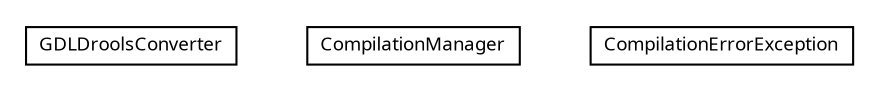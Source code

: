 #!/usr/local/bin/dot
#
# Class diagram 
# Generated by UMLGraph version R5_6 (http://www.umlgraph.org/)
#

digraph G {
	edge [fontname="Trebuchet MS",fontsize=10,labelfontname="Trebuchet MS",labelfontsize=10];
	node [fontname="Trebuchet MS",fontsize=10,shape=plaintext];
	nodesep=0.25;
	ranksep=0.5;
	// se.cambio.cds.gdl.converters.drools.GDLDroolsConverter
	c57770 [label=<<table title="se.cambio.cds.gdl.converters.drools.GDLDroolsConverter" border="0" cellborder="1" cellspacing="0" cellpadding="2" port="p" href="./GDLDroolsConverter.html">
		<tr><td><table border="0" cellspacing="0" cellpadding="1">
<tr><td align="center" balign="center"><font face="Trebuchet MS"> GDLDroolsConverter </font></td></tr>
		</table></td></tr>
		</table>>, URL="./GDLDroolsConverter.html", fontname="Trebuchet MS", fontcolor="black", fontsize=9.0];
	// se.cambio.cds.gdl.converters.drools.CompilationManager
	c57771 [label=<<table title="se.cambio.cds.gdl.converters.drools.CompilationManager" border="0" cellborder="1" cellspacing="0" cellpadding="2" port="p" href="./CompilationManager.html">
		<tr><td><table border="0" cellspacing="0" cellpadding="1">
<tr><td align="center" balign="center"><font face="Trebuchet MS"> CompilationManager </font></td></tr>
		</table></td></tr>
		</table>>, URL="./CompilationManager.html", fontname="Trebuchet MS", fontcolor="black", fontsize=9.0];
	// se.cambio.cds.gdl.converters.drools.CompilationErrorException
	c57772 [label=<<table title="se.cambio.cds.gdl.converters.drools.CompilationErrorException" border="0" cellborder="1" cellspacing="0" cellpadding="2" port="p" href="./CompilationErrorException.html">
		<tr><td><table border="0" cellspacing="0" cellpadding="1">
<tr><td align="center" balign="center"><font face="Trebuchet MS"> CompilationErrorException </font></td></tr>
		</table></td></tr>
		</table>>, URL="./CompilationErrorException.html", fontname="Trebuchet MS", fontcolor="black", fontsize=9.0];
}


